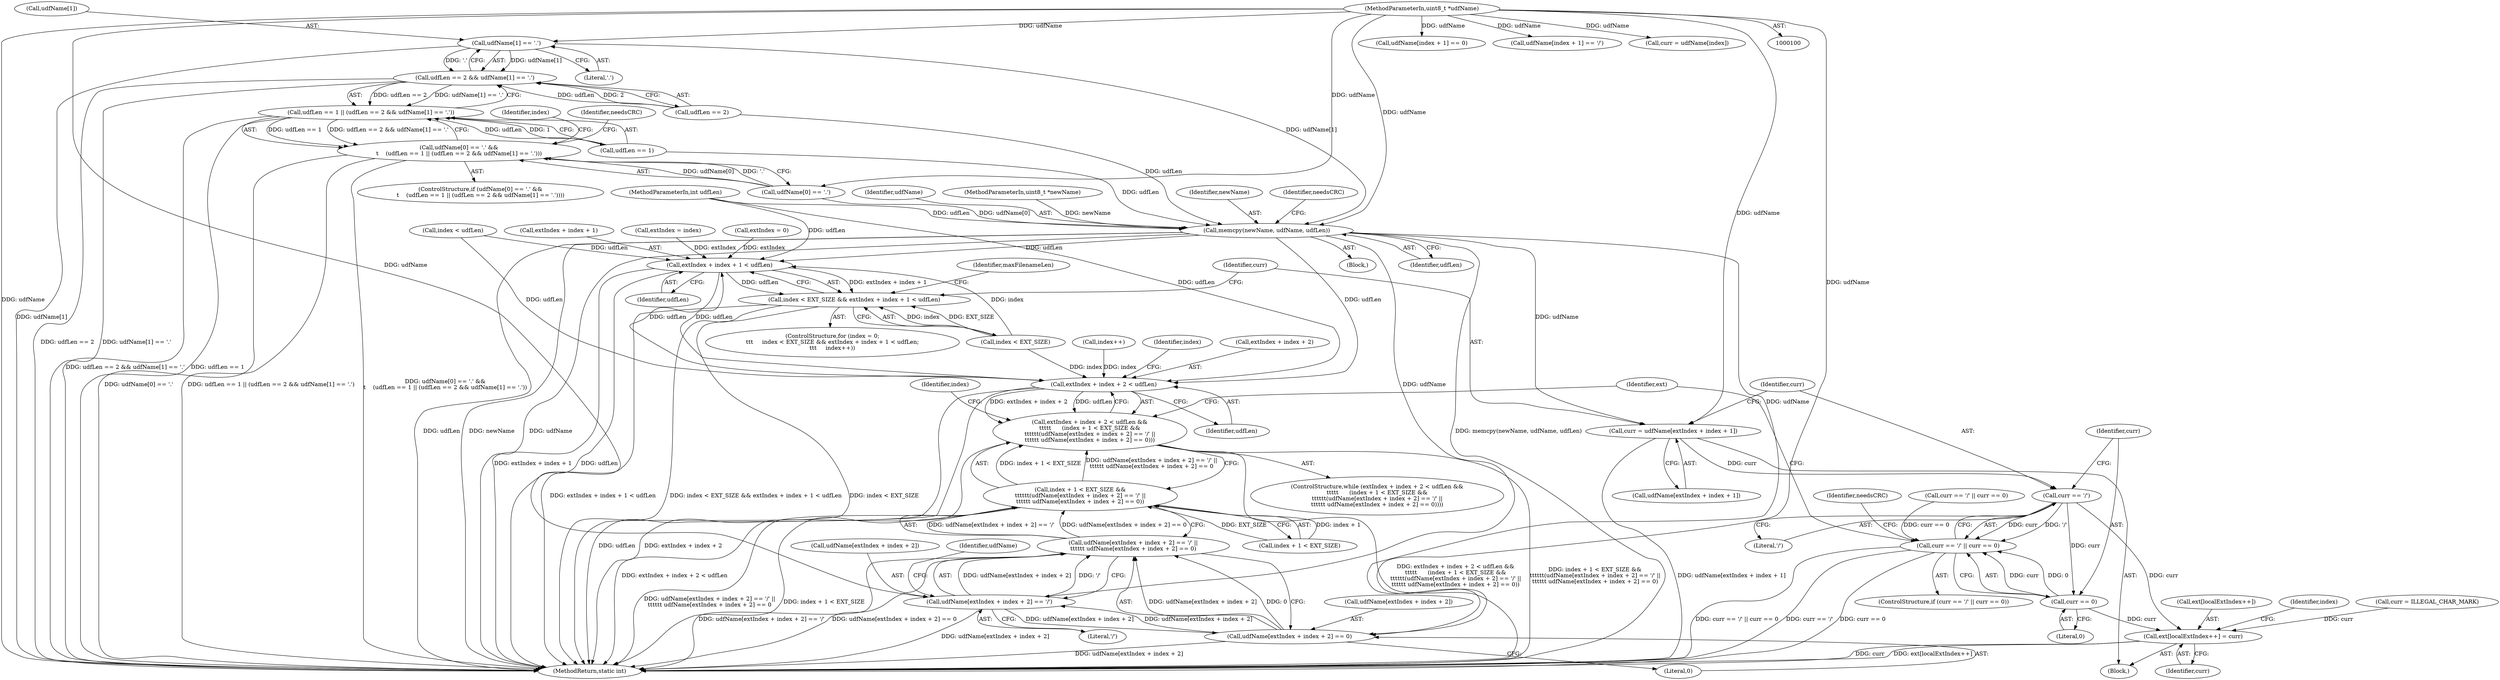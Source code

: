 digraph "0_linux_0e5cc9a40ada6046e6bc3bdfcd0c0d7e4b706b14_4@array" {
"1000145" [label="(Call,udfName[1] == '.')"];
"1000102" [label="(MethodParameterIn,uint8_t *udfName)"];
"1000141" [label="(Call,udfLen == 2 && udfName[1] == '.')"];
"1000137" [label="(Call,udfLen == 1 || (udfLen == 2 && udfName[1] == '.'))"];
"1000131" [label="(Call,udfName[0] == '.' &&\n\t    (udfLen == 1 || (udfLen == 2 && udfName[1] == '.')))"];
"1000157" [label="(Call,memcpy(newName, udfName, udfLen))"];
"1000284" [label="(Call,extIndex + index + 1 < udfLen)"];
"1000280" [label="(Call,index < EXT_SIZE && extIndex + index + 1 < udfLen)"];
"1000320" [label="(Call,extIndex + index + 2 < udfLen)"];
"1000319" [label="(Call,extIndex + index + 2 < udfLen &&\n\t\t\t\t\t      (index + 1 < EXT_SIZE &&\n\t\t\t\t\t\t(udfName[extIndex + index + 2] == '/' ||\n\t\t\t\t\t\t udfName[extIndex + index + 2] == 0)))"];
"1000294" [label="(Call,curr = udfName[extIndex + index + 1])"];
"1000305" [label="(Call,curr == '/')"];
"1000304" [label="(Call,curr == '/' || curr == 0)"];
"1000308" [label="(Call,curr == 0)"];
"1000354" [label="(Call,ext[localExtIndex++] = curr)"];
"1000334" [label="(Call,udfName[extIndex + index + 2] == '/')"];
"1000333" [label="(Call,udfName[extIndex + index + 2] == '/' ||\n\t\t\t\t\t\t udfName[extIndex + index + 2] == 0)"];
"1000327" [label="(Call,index + 1 < EXT_SIZE &&\n\t\t\t\t\t\t(udfName[extIndex + index + 2] == '/' ||\n\t\t\t\t\t\t udfName[extIndex + index + 2] == 0))"];
"1000343" [label="(Call,udfName[extIndex + index + 2] == 0)"];
"1000158" [label="(Identifier,newName)"];
"1000293" [label="(Block,)"];
"1000295" [label="(Identifier,curr)"];
"1000313" [label="(Identifier,needsCRC)"];
"1000334" [label="(Call,udfName[extIndex + index + 2] == '/')"];
"1000456" [label="(MethodReturn,static int)"];
"1000328" [label="(Call,index + 1 < EXT_SIZE)"];
"1000265" [label="(Identifier,needsCRC)"];
"1000309" [label="(Identifier,curr)"];
"1000280" [label="(Call,index < EXT_SIZE && extIndex + index + 1 < udfLen)"];
"1000355" [label="(Call,ext[localExtIndex++])"];
"1000335" [label="(Call,udfName[extIndex + index + 2])"];
"1000307" [label="(Literal,'/')"];
"1000333" [label="(Call,udfName[extIndex + index + 2] == '/' ||\n\t\t\t\t\t\t udfName[extIndex + index + 2] == 0)"];
"1000146" [label="(Call,udfName[1])"];
"1000290" [label="(Identifier,udfLen)"];
"1000296" [label="(Call,udfName[extIndex + index + 1])"];
"1000361" [label="(Identifier,maxFilenameLen)"];
"1000150" [label="(Block,)"];
"1000281" [label="(Call,index < EXT_SIZE)"];
"1000319" [label="(Call,extIndex + index + 2 < udfLen &&\n\t\t\t\t\t      (index + 1 < EXT_SIZE &&\n\t\t\t\t\t\t(udfName[extIndex + index + 2] == '/' ||\n\t\t\t\t\t\t udfName[extIndex + index + 2] == 0)))"];
"1000354" [label="(Call,ext[localExtIndex++] = curr)"];
"1000342" [label="(Literal,'/')"];
"1000303" [label="(ControlStructure,if (curr == '/' || curr == 0))"];
"1000179" [label="(Call,curr == '/' || curr == 0)"];
"1000142" [label="(Call,udfLen == 2)"];
"1000327" [label="(Call,index + 1 < EXT_SIZE &&\n\t\t\t\t\t\t(udfName[extIndex + index + 2] == '/' ||\n\t\t\t\t\t\t udfName[extIndex + index + 2] == 0))"];
"1000326" [label="(Identifier,udfLen)"];
"1000138" [label="(Call,udfLen == 1)"];
"1000141" [label="(Call,udfLen == 2 && udfName[1] == '.')"];
"1000149" [label="(Literal,'.')"];
"1000285" [label="(Call,extIndex + index + 1)"];
"1000130" [label="(ControlStructure,if (udfName[0] == '.' &&\n\t    (udfLen == 1 || (udfLen == 2 && udfName[1] == '.'))))"];
"1000318" [label="(ControlStructure,while (extIndex + index + 2 < udfLen &&\n\t\t\t\t\t      (index + 1 < EXT_SIZE &&\n\t\t\t\t\t\t(udfName[extIndex + index + 2] == '/' ||\n\t\t\t\t\t\t udfName[extIndex + index + 2] == 0))))"];
"1000353" [label="(Identifier,index)"];
"1000310" [label="(Literal,0)"];
"1000102" [label="(MethodParameterIn,uint8_t *udfName)"];
"1000165" [label="(Identifier,index)"];
"1000208" [label="(Call,udfName[index + 1] == 0)"];
"1000137" [label="(Call,udfLen == 1 || (udfLen == 2 && udfName[1] == '.'))"];
"1000201" [label="(Call,udfName[index + 1] == '/')"];
"1000284" [label="(Call,extIndex + index + 1 < udfLen)"];
"1000152" [label="(Identifier,needsCRC)"];
"1000351" [label="(Literal,0)"];
"1000159" [label="(Identifier,udfName)"];
"1000173" [label="(Call,curr = udfName[index])"];
"1000103" [label="(MethodParameterIn,int udfLen)"];
"1000244" [label="(Call,extIndex = index)"];
"1000308" [label="(Call,curr == 0)"];
"1000276" [label="(ControlStructure,for (index = 0;\n\t\t\t     index < EXT_SIZE && extIndex + index + 1 < udfLen;\n\t\t\t     index++))"];
"1000352" [label="(Call,index++)"];
"1000304" [label="(Call,curr == '/' || curr == 0)"];
"1000157" [label="(Call,memcpy(newName, udfName, udfLen))"];
"1000117" [label="(Call,extIndex = 0)"];
"1000330" [label="(Identifier,index)"];
"1000343" [label="(Call,udfName[extIndex + index + 2] == 0)"];
"1000320" [label="(Call,extIndex + index + 2 < udfLen)"];
"1000306" [label="(Identifier,curr)"];
"1000305" [label="(Call,curr == '/')"];
"1000321" [label="(Call,extIndex + index + 2)"];
"1000359" [label="(Identifier,curr)"];
"1000145" [label="(Call,udfName[1] == '.')"];
"1000294" [label="(Call,curr = udfName[extIndex + index + 1])"];
"1000345" [label="(Identifier,udfName)"];
"1000344" [label="(Call,udfName[extIndex + index + 2])"];
"1000101" [label="(MethodParameterIn,uint8_t *newName)"];
"1000132" [label="(Call,udfName[0] == '.')"];
"1000131" [label="(Call,udfName[0] == '.' &&\n\t    (udfLen == 1 || (udfLen == 2 && udfName[1] == '.')))"];
"1000292" [label="(Identifier,index)"];
"1000160" [label="(Identifier,udfLen)"];
"1000356" [label="(Identifier,ext)"];
"1000167" [label="(Call,index < udfLen)"];
"1000315" [label="(Call,curr = ILLEGAL_CHAR_MARK)"];
"1000145" -> "1000141"  [label="AST: "];
"1000145" -> "1000149"  [label="CFG: "];
"1000146" -> "1000145"  [label="AST: "];
"1000149" -> "1000145"  [label="AST: "];
"1000141" -> "1000145"  [label="CFG: "];
"1000145" -> "1000456"  [label="DDG: udfName[1]"];
"1000145" -> "1000141"  [label="DDG: udfName[1]"];
"1000145" -> "1000141"  [label="DDG: '.'"];
"1000102" -> "1000145"  [label="DDG: udfName"];
"1000145" -> "1000157"  [label="DDG: udfName[1]"];
"1000102" -> "1000100"  [label="AST: "];
"1000102" -> "1000456"  [label="DDG: udfName"];
"1000102" -> "1000132"  [label="DDG: udfName"];
"1000102" -> "1000157"  [label="DDG: udfName"];
"1000102" -> "1000173"  [label="DDG: udfName"];
"1000102" -> "1000201"  [label="DDG: udfName"];
"1000102" -> "1000208"  [label="DDG: udfName"];
"1000102" -> "1000294"  [label="DDG: udfName"];
"1000102" -> "1000334"  [label="DDG: udfName"];
"1000102" -> "1000343"  [label="DDG: udfName"];
"1000141" -> "1000137"  [label="AST: "];
"1000141" -> "1000142"  [label="CFG: "];
"1000142" -> "1000141"  [label="AST: "];
"1000137" -> "1000141"  [label="CFG: "];
"1000141" -> "1000456"  [label="DDG: udfLen == 2"];
"1000141" -> "1000456"  [label="DDG: udfName[1] == '.'"];
"1000141" -> "1000137"  [label="DDG: udfLen == 2"];
"1000141" -> "1000137"  [label="DDG: udfName[1] == '.'"];
"1000142" -> "1000141"  [label="DDG: udfLen"];
"1000142" -> "1000141"  [label="DDG: 2"];
"1000137" -> "1000131"  [label="AST: "];
"1000137" -> "1000138"  [label="CFG: "];
"1000138" -> "1000137"  [label="AST: "];
"1000131" -> "1000137"  [label="CFG: "];
"1000137" -> "1000456"  [label="DDG: udfLen == 2 && udfName[1] == '.'"];
"1000137" -> "1000456"  [label="DDG: udfLen == 1"];
"1000137" -> "1000131"  [label="DDG: udfLen == 1"];
"1000137" -> "1000131"  [label="DDG: udfLen == 2 && udfName[1] == '.'"];
"1000138" -> "1000137"  [label="DDG: udfLen"];
"1000138" -> "1000137"  [label="DDG: 1"];
"1000131" -> "1000130"  [label="AST: "];
"1000131" -> "1000132"  [label="CFG: "];
"1000132" -> "1000131"  [label="AST: "];
"1000152" -> "1000131"  [label="CFG: "];
"1000165" -> "1000131"  [label="CFG: "];
"1000131" -> "1000456"  [label="DDG: udfName[0] == '.'"];
"1000131" -> "1000456"  [label="DDG: udfLen == 1 || (udfLen == 2 && udfName[1] == '.')"];
"1000131" -> "1000456"  [label="DDG: udfName[0] == '.' &&\n\t    (udfLen == 1 || (udfLen == 2 && udfName[1] == '.'))"];
"1000132" -> "1000131"  [label="DDG: udfName[0]"];
"1000132" -> "1000131"  [label="DDG: '.'"];
"1000157" -> "1000150"  [label="AST: "];
"1000157" -> "1000160"  [label="CFG: "];
"1000158" -> "1000157"  [label="AST: "];
"1000159" -> "1000157"  [label="AST: "];
"1000160" -> "1000157"  [label="AST: "];
"1000265" -> "1000157"  [label="CFG: "];
"1000157" -> "1000456"  [label="DDG: udfName"];
"1000157" -> "1000456"  [label="DDG: memcpy(newName, udfName, udfLen)"];
"1000157" -> "1000456"  [label="DDG: udfLen"];
"1000157" -> "1000456"  [label="DDG: newName"];
"1000101" -> "1000157"  [label="DDG: newName"];
"1000132" -> "1000157"  [label="DDG: udfName[0]"];
"1000103" -> "1000157"  [label="DDG: udfLen"];
"1000138" -> "1000157"  [label="DDG: udfLen"];
"1000142" -> "1000157"  [label="DDG: udfLen"];
"1000157" -> "1000284"  [label="DDG: udfLen"];
"1000157" -> "1000294"  [label="DDG: udfName"];
"1000157" -> "1000320"  [label="DDG: udfLen"];
"1000157" -> "1000334"  [label="DDG: udfName"];
"1000157" -> "1000343"  [label="DDG: udfName"];
"1000284" -> "1000280"  [label="AST: "];
"1000284" -> "1000290"  [label="CFG: "];
"1000285" -> "1000284"  [label="AST: "];
"1000290" -> "1000284"  [label="AST: "];
"1000280" -> "1000284"  [label="CFG: "];
"1000284" -> "1000456"  [label="DDG: extIndex + index + 1"];
"1000284" -> "1000456"  [label="DDG: udfLen"];
"1000284" -> "1000280"  [label="DDG: extIndex + index + 1"];
"1000284" -> "1000280"  [label="DDG: udfLen"];
"1000117" -> "1000284"  [label="DDG: extIndex"];
"1000244" -> "1000284"  [label="DDG: extIndex"];
"1000281" -> "1000284"  [label="DDG: index"];
"1000320" -> "1000284"  [label="DDG: udfLen"];
"1000167" -> "1000284"  [label="DDG: udfLen"];
"1000103" -> "1000284"  [label="DDG: udfLen"];
"1000284" -> "1000320"  [label="DDG: udfLen"];
"1000280" -> "1000276"  [label="AST: "];
"1000280" -> "1000281"  [label="CFG: "];
"1000281" -> "1000280"  [label="AST: "];
"1000295" -> "1000280"  [label="CFG: "];
"1000361" -> "1000280"  [label="CFG: "];
"1000280" -> "1000456"  [label="DDG: extIndex + index + 1 < udfLen"];
"1000280" -> "1000456"  [label="DDG: index < EXT_SIZE && extIndex + index + 1 < udfLen"];
"1000280" -> "1000456"  [label="DDG: index < EXT_SIZE"];
"1000281" -> "1000280"  [label="DDG: index"];
"1000281" -> "1000280"  [label="DDG: EXT_SIZE"];
"1000320" -> "1000319"  [label="AST: "];
"1000320" -> "1000326"  [label="CFG: "];
"1000321" -> "1000320"  [label="AST: "];
"1000326" -> "1000320"  [label="AST: "];
"1000330" -> "1000320"  [label="CFG: "];
"1000319" -> "1000320"  [label="CFG: "];
"1000320" -> "1000456"  [label="DDG: udfLen"];
"1000320" -> "1000456"  [label="DDG: extIndex + index + 2"];
"1000320" -> "1000319"  [label="DDG: extIndex + index + 2"];
"1000320" -> "1000319"  [label="DDG: udfLen"];
"1000352" -> "1000320"  [label="DDG: index"];
"1000281" -> "1000320"  [label="DDG: index"];
"1000167" -> "1000320"  [label="DDG: udfLen"];
"1000103" -> "1000320"  [label="DDG: udfLen"];
"1000319" -> "1000318"  [label="AST: "];
"1000319" -> "1000327"  [label="CFG: "];
"1000327" -> "1000319"  [label="AST: "];
"1000353" -> "1000319"  [label="CFG: "];
"1000356" -> "1000319"  [label="CFG: "];
"1000319" -> "1000456"  [label="DDG: extIndex + index + 2 < udfLen &&\n\t\t\t\t\t      (index + 1 < EXT_SIZE &&\n\t\t\t\t\t\t(udfName[extIndex + index + 2] == '/' ||\n\t\t\t\t\t\t udfName[extIndex + index + 2] == 0))"];
"1000319" -> "1000456"  [label="DDG: index + 1 < EXT_SIZE &&\n\t\t\t\t\t\t(udfName[extIndex + index + 2] == '/' ||\n\t\t\t\t\t\t udfName[extIndex + index + 2] == 0)"];
"1000319" -> "1000456"  [label="DDG: extIndex + index + 2 < udfLen"];
"1000327" -> "1000319"  [label="DDG: index + 1 < EXT_SIZE"];
"1000327" -> "1000319"  [label="DDG: udfName[extIndex + index + 2] == '/' ||\n\t\t\t\t\t\t udfName[extIndex + index + 2] == 0"];
"1000294" -> "1000293"  [label="AST: "];
"1000294" -> "1000296"  [label="CFG: "];
"1000295" -> "1000294"  [label="AST: "];
"1000296" -> "1000294"  [label="AST: "];
"1000306" -> "1000294"  [label="CFG: "];
"1000294" -> "1000456"  [label="DDG: udfName[extIndex + index + 1]"];
"1000294" -> "1000305"  [label="DDG: curr"];
"1000305" -> "1000304"  [label="AST: "];
"1000305" -> "1000307"  [label="CFG: "];
"1000306" -> "1000305"  [label="AST: "];
"1000307" -> "1000305"  [label="AST: "];
"1000309" -> "1000305"  [label="CFG: "];
"1000304" -> "1000305"  [label="CFG: "];
"1000305" -> "1000304"  [label="DDG: curr"];
"1000305" -> "1000304"  [label="DDG: '/'"];
"1000305" -> "1000308"  [label="DDG: curr"];
"1000305" -> "1000354"  [label="DDG: curr"];
"1000304" -> "1000303"  [label="AST: "];
"1000304" -> "1000308"  [label="CFG: "];
"1000308" -> "1000304"  [label="AST: "];
"1000313" -> "1000304"  [label="CFG: "];
"1000356" -> "1000304"  [label="CFG: "];
"1000304" -> "1000456"  [label="DDG: curr == '/' || curr == 0"];
"1000304" -> "1000456"  [label="DDG: curr == '/'"];
"1000304" -> "1000456"  [label="DDG: curr == 0"];
"1000308" -> "1000304"  [label="DDG: curr"];
"1000308" -> "1000304"  [label="DDG: 0"];
"1000179" -> "1000304"  [label="DDG: curr == 0"];
"1000308" -> "1000310"  [label="CFG: "];
"1000309" -> "1000308"  [label="AST: "];
"1000310" -> "1000308"  [label="AST: "];
"1000308" -> "1000354"  [label="DDG: curr"];
"1000354" -> "1000293"  [label="AST: "];
"1000354" -> "1000359"  [label="CFG: "];
"1000355" -> "1000354"  [label="AST: "];
"1000359" -> "1000354"  [label="AST: "];
"1000292" -> "1000354"  [label="CFG: "];
"1000354" -> "1000456"  [label="DDG: ext[localExtIndex++]"];
"1000354" -> "1000456"  [label="DDG: curr"];
"1000315" -> "1000354"  [label="DDG: curr"];
"1000334" -> "1000333"  [label="AST: "];
"1000334" -> "1000342"  [label="CFG: "];
"1000335" -> "1000334"  [label="AST: "];
"1000342" -> "1000334"  [label="AST: "];
"1000345" -> "1000334"  [label="CFG: "];
"1000333" -> "1000334"  [label="CFG: "];
"1000334" -> "1000456"  [label="DDG: udfName[extIndex + index + 2]"];
"1000334" -> "1000333"  [label="DDG: udfName[extIndex + index + 2]"];
"1000334" -> "1000333"  [label="DDG: '/'"];
"1000343" -> "1000334"  [label="DDG: udfName[extIndex + index + 2]"];
"1000334" -> "1000343"  [label="DDG: udfName[extIndex + index + 2]"];
"1000333" -> "1000327"  [label="AST: "];
"1000333" -> "1000343"  [label="CFG: "];
"1000343" -> "1000333"  [label="AST: "];
"1000327" -> "1000333"  [label="CFG: "];
"1000333" -> "1000456"  [label="DDG: udfName[extIndex + index + 2] == '/'"];
"1000333" -> "1000456"  [label="DDG: udfName[extIndex + index + 2] == 0"];
"1000333" -> "1000327"  [label="DDG: udfName[extIndex + index + 2] == '/'"];
"1000333" -> "1000327"  [label="DDG: udfName[extIndex + index + 2] == 0"];
"1000343" -> "1000333"  [label="DDG: udfName[extIndex + index + 2]"];
"1000343" -> "1000333"  [label="DDG: 0"];
"1000327" -> "1000328"  [label="CFG: "];
"1000328" -> "1000327"  [label="AST: "];
"1000327" -> "1000456"  [label="DDG: udfName[extIndex + index + 2] == '/' ||\n\t\t\t\t\t\t udfName[extIndex + index + 2] == 0"];
"1000327" -> "1000456"  [label="DDG: index + 1 < EXT_SIZE"];
"1000328" -> "1000327"  [label="DDG: index + 1"];
"1000328" -> "1000327"  [label="DDG: EXT_SIZE"];
"1000343" -> "1000351"  [label="CFG: "];
"1000344" -> "1000343"  [label="AST: "];
"1000351" -> "1000343"  [label="AST: "];
"1000343" -> "1000456"  [label="DDG: udfName[extIndex + index + 2]"];
}
